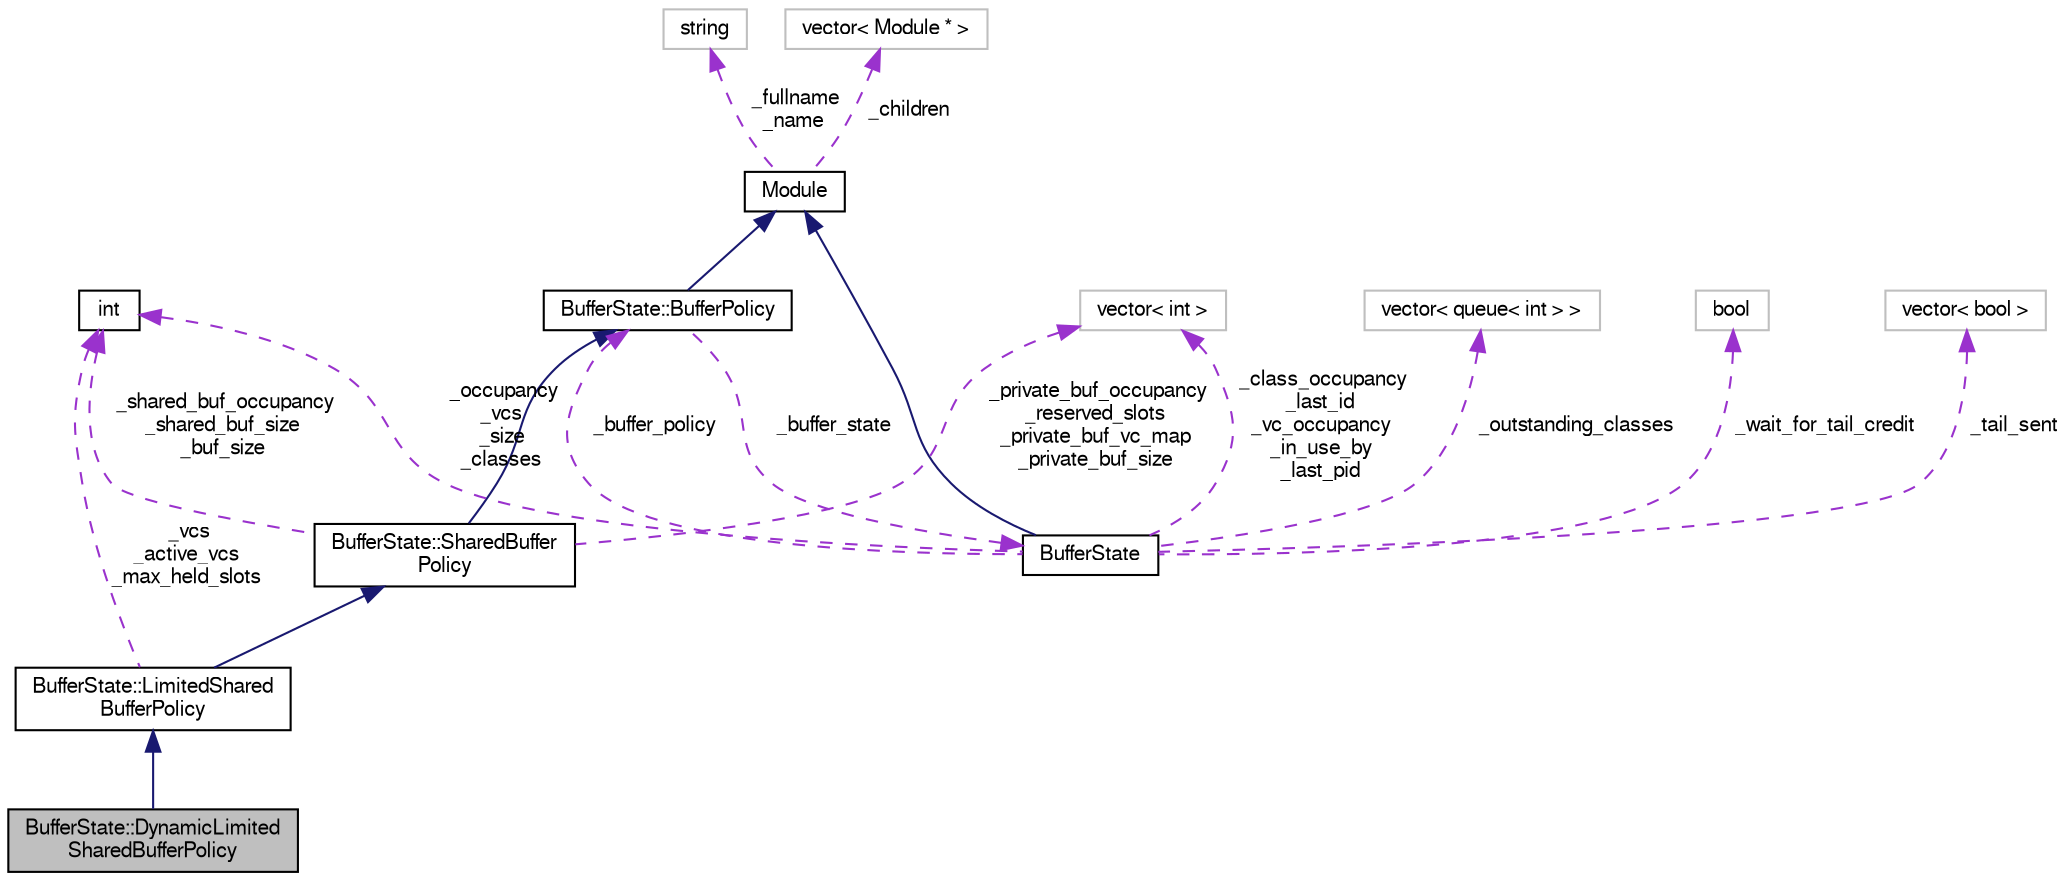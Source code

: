 digraph "BufferState::DynamicLimitedSharedBufferPolicy"
{
  bgcolor="transparent";
  edge [fontname="FreeSans",fontsize="10",labelfontname="FreeSans",labelfontsize="10"];
  node [fontname="FreeSans",fontsize="10",shape=record];
  Node6 [label="BufferState::DynamicLimited\lSharedBufferPolicy",height=0.2,width=0.4,color="black", fillcolor="grey75", style="filled", fontcolor="black"];
  Node7 -> Node6 [dir="back",color="midnightblue",fontsize="10",style="solid",fontname="FreeSans"];
  Node7 [label="BufferState::LimitedShared\lBufferPolicy",height=0.2,width=0.4,color="black",URL="$classBufferState_1_1LimitedSharedBufferPolicy.html"];
  Node8 -> Node7 [dir="back",color="midnightblue",fontsize="10",style="solid",fontname="FreeSans"];
  Node8 [label="BufferState::SharedBuffer\lPolicy",height=0.2,width=0.4,color="black",URL="$classBufferState_1_1SharedBufferPolicy.html"];
  Node9 -> Node8 [dir="back",color="midnightblue",fontsize="10",style="solid",fontname="FreeSans"];
  Node9 [label="BufferState::BufferPolicy",height=0.2,width=0.4,color="black",URL="$classBufferState_1_1BufferPolicy.html"];
  Node10 -> Node9 [dir="back",color="midnightblue",fontsize="10",style="solid",fontname="FreeSans"];
  Node10 [label="Module",height=0.2,width=0.4,color="black",URL="$classModule.html"];
  Node11 -> Node10 [dir="back",color="darkorchid3",fontsize="10",style="dashed",label=" _fullname\n_name" ,fontname="FreeSans"];
  Node11 [label="string",height=0.2,width=0.4,color="grey75"];
  Node12 -> Node10 [dir="back",color="darkorchid3",fontsize="10",style="dashed",label=" _children" ,fontname="FreeSans"];
  Node12 [label="vector\< Module * \>",height=0.2,width=0.4,color="grey75"];
  Node13 -> Node9 [dir="back",color="darkorchid3",fontsize="10",style="dashed",label=" _buffer_state" ,fontname="FreeSans"];
  Node13 [label="BufferState",height=0.2,width=0.4,color="black",URL="$classBufferState.html"];
  Node10 -> Node13 [dir="back",color="midnightblue",fontsize="10",style="solid",fontname="FreeSans"];
  Node14 -> Node13 [dir="back",color="darkorchid3",fontsize="10",style="dashed",label=" _outstanding_classes" ,fontname="FreeSans"];
  Node14 [label="vector\< queue\< int \> \>",height=0.2,width=0.4,color="grey75"];
  Node9 -> Node13 [dir="back",color="darkorchid3",fontsize="10",style="dashed",label=" _buffer_policy" ,fontname="FreeSans"];
  Node15 -> Node13 [dir="back",color="darkorchid3",fontsize="10",style="dashed",label=" _occupancy\n_vcs\n_size\n_classes" ,fontname="FreeSans"];
  Node15 [label="int",height=0.2,width=0.4,color="black",URL="$classint.html"];
  Node16 -> Node13 [dir="back",color="darkorchid3",fontsize="10",style="dashed",label=" _wait_for_tail_credit" ,fontname="FreeSans"];
  Node16 [label="bool",height=0.2,width=0.4,color="grey75"];
  Node17 -> Node13 [dir="back",color="darkorchid3",fontsize="10",style="dashed",label=" _class_occupancy\n_last_id\n_vc_occupancy\n_in_use_by\n_last_pid" ,fontname="FreeSans"];
  Node17 [label="vector\< int \>",height=0.2,width=0.4,color="grey75"];
  Node18 -> Node13 [dir="back",color="darkorchid3",fontsize="10",style="dashed",label=" _tail_sent" ,fontname="FreeSans"];
  Node18 [label="vector\< bool \>",height=0.2,width=0.4,color="grey75"];
  Node15 -> Node8 [dir="back",color="darkorchid3",fontsize="10",style="dashed",label=" _shared_buf_occupancy\n_shared_buf_size\n_buf_size" ,fontname="FreeSans"];
  Node17 -> Node8 [dir="back",color="darkorchid3",fontsize="10",style="dashed",label=" _private_buf_occupancy\n_reserved_slots\n_private_buf_vc_map\n_private_buf_size" ,fontname="FreeSans"];
  Node15 -> Node7 [dir="back",color="darkorchid3",fontsize="10",style="dashed",label=" _vcs\n_active_vcs\n_max_held_slots" ,fontname="FreeSans"];
}
